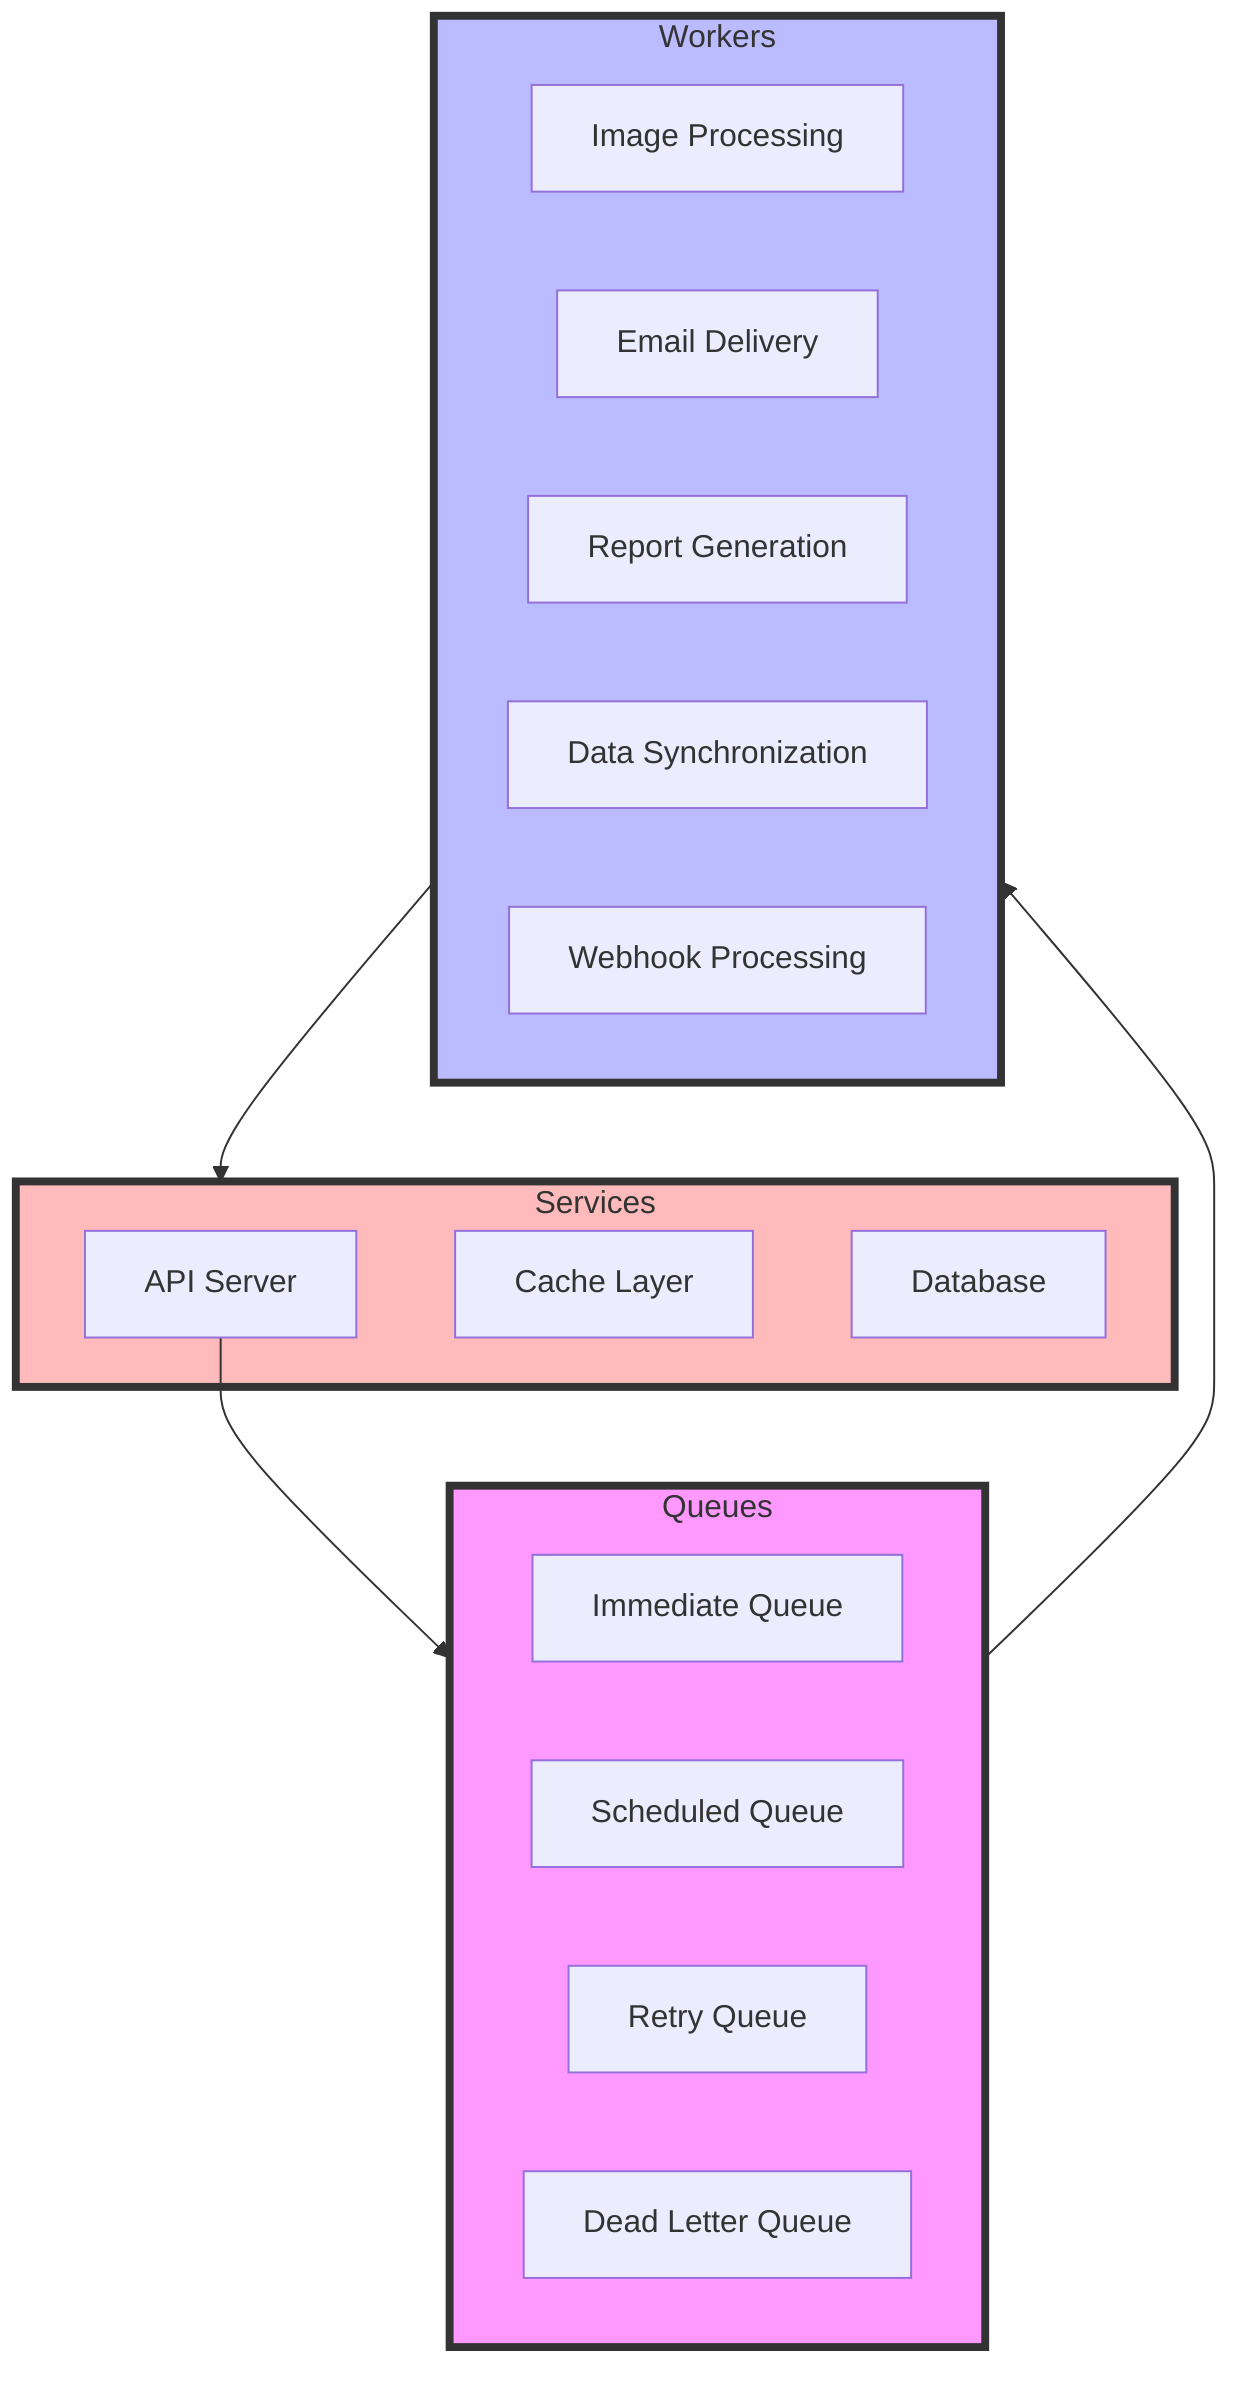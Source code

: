 flowchart TD
    subgraph Queues
        Immediate[Immediate Queue]
        Scheduled[Scheduled Queue]
        Retry[Retry Queue]
        DeadLetter[Dead Letter Queue]
    end

    subgraph Workers
        Image[Image Processing]
        Email[Email Delivery]
        Report[Report Generation]
        Sync[Data Synchronization]
        Webhook[Webhook Processing]
    end

    subgraph Services
        API[API Server]
        Cache[Cache Layer]
        Database[Database]
    end

    API --> Queues
    Queues --> Workers
    Workers --> Services

    style Queues fill:#f9f,stroke:#333,stroke-width:4px
    style Workers fill:#bbf,stroke:#333,stroke-width:4px
    style Services fill:#fbb,stroke:#333,stroke-width:4px